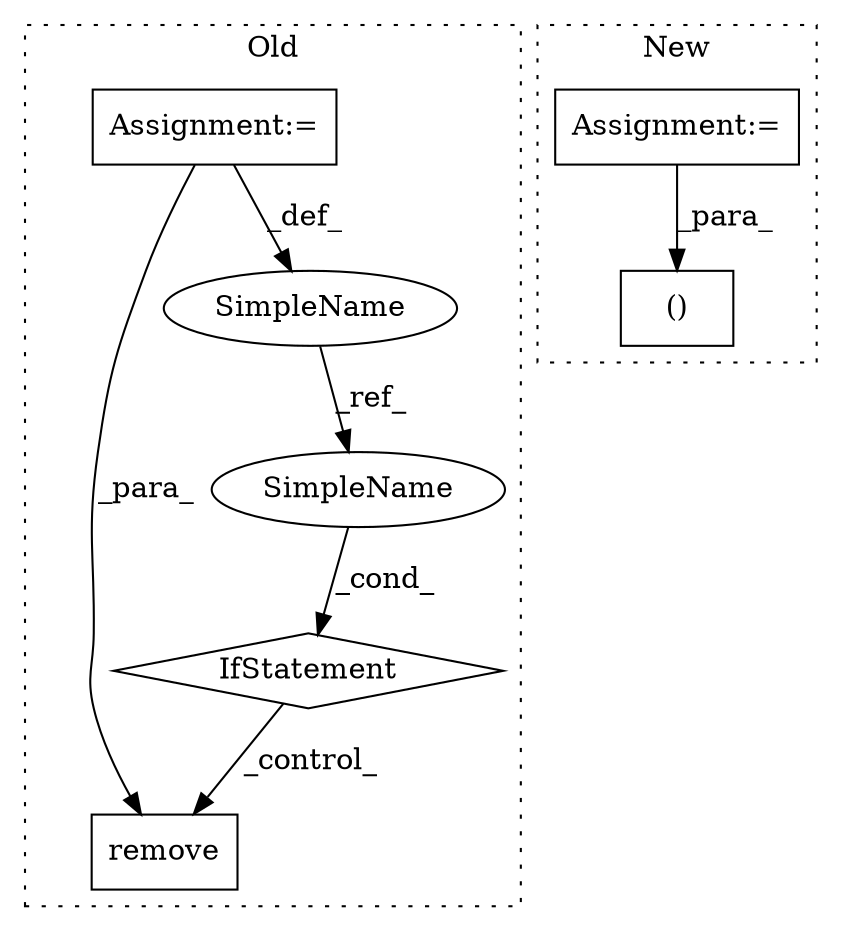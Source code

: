digraph G {
subgraph cluster0 {
1 [label="remove" a="32" s="5929,5973" l="7,1" shape="box"];
4 [label="IfStatement" a="25" s="5899,5916" l="4,2" shape="diamond"];
5 [label="SimpleName" a="42" s="5826" l="13" shape="ellipse"];
6 [label="Assignment:=" a="7" s="5791" l="1" shape="box"];
7 [label="SimpleName" a="42" s="5903" l="13" shape="ellipse"];
label = "Old";
style="dotted";
}
subgraph cluster1 {
2 [label="()" a="106" s="5836" l="29" shape="box"];
3 [label="Assignment:=" a="7" s="5401" l="2" shape="box"];
label = "New";
style="dotted";
}
3 -> 2 [label="_para_"];
4 -> 1 [label="_control_"];
5 -> 7 [label="_ref_"];
6 -> 1 [label="_para_"];
6 -> 5 [label="_def_"];
7 -> 4 [label="_cond_"];
}